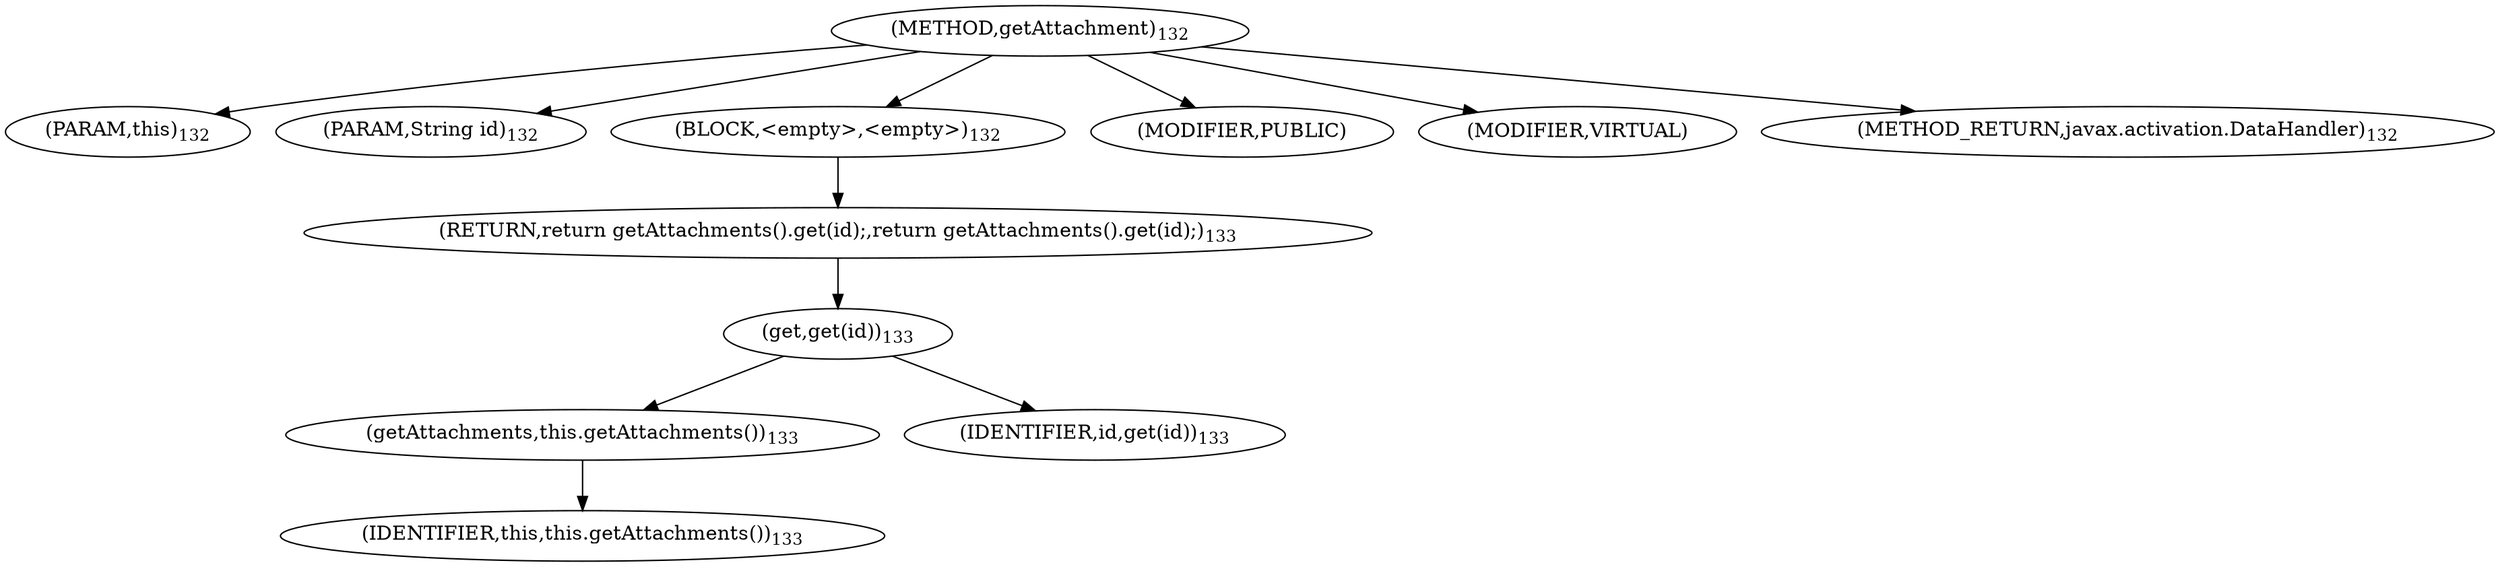 digraph "getAttachment" {  
"262" [label = <(METHOD,getAttachment)<SUB>132</SUB>> ]
"27" [label = <(PARAM,this)<SUB>132</SUB>> ]
"263" [label = <(PARAM,String id)<SUB>132</SUB>> ]
"264" [label = <(BLOCK,&lt;empty&gt;,&lt;empty&gt;)<SUB>132</SUB>> ]
"265" [label = <(RETURN,return getAttachments().get(id);,return getAttachments().get(id);)<SUB>133</SUB>> ]
"266" [label = <(get,get(id))<SUB>133</SUB>> ]
"267" [label = <(getAttachments,this.getAttachments())<SUB>133</SUB>> ]
"26" [label = <(IDENTIFIER,this,this.getAttachments())<SUB>133</SUB>> ]
"268" [label = <(IDENTIFIER,id,get(id))<SUB>133</SUB>> ]
"269" [label = <(MODIFIER,PUBLIC)> ]
"270" [label = <(MODIFIER,VIRTUAL)> ]
"271" [label = <(METHOD_RETURN,javax.activation.DataHandler)<SUB>132</SUB>> ]
  "262" -> "27" 
  "262" -> "263" 
  "262" -> "264" 
  "262" -> "269" 
  "262" -> "270" 
  "262" -> "271" 
  "264" -> "265" 
  "265" -> "266" 
  "266" -> "267" 
  "266" -> "268" 
  "267" -> "26" 
}
